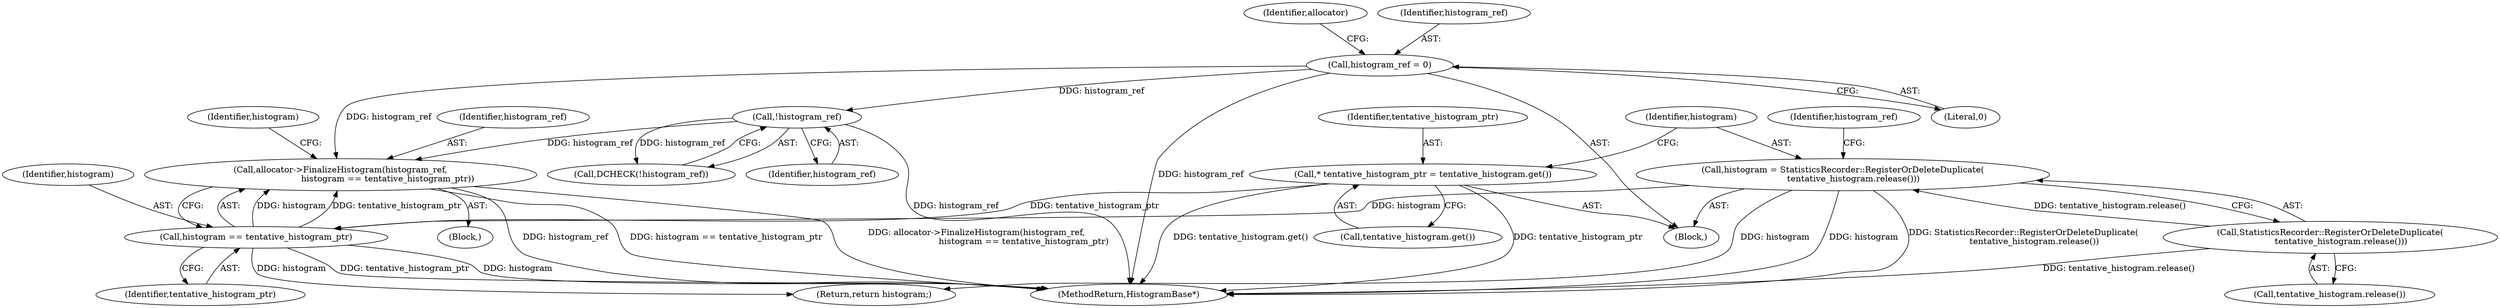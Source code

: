 digraph "0_Chrome_03c2e97746a2c471ae136b0c669f8d0c033fe168_0@API" {
"1000167" [label="(Call,allocator->FinalizeHistogram(histogram_ref,\n                                   histogram == tentative_histogram_ptr))"];
"1000116" [label="(Call,histogram_ref = 0)"];
"1000143" [label="(Call,!histogram_ref)"];
"1000169" [label="(Call,histogram == tentative_histogram_ptr)"];
"1000160" [label="(Call,histogram = StatisticsRecorder::RegisterOrDeleteDuplicate(\n        tentative_histogram.release()))"];
"1000162" [label="(Call,StatisticsRecorder::RegisterOrDeleteDuplicate(\n        tentative_histogram.release()))"];
"1000157" [label="(Call,* tentative_histogram_ptr = tentative_histogram.get())"];
"1000161" [label="(Identifier,histogram)"];
"1000170" [label="(Identifier,histogram)"];
"1000165" [label="(Identifier,histogram_ref)"];
"1000160" [label="(Call,histogram = StatisticsRecorder::RegisterOrDeleteDuplicate(\n        tentative_histogram.release()))"];
"1000159" [label="(Call,tentative_histogram.get())"];
"1000163" [label="(Call,tentative_histogram.release())"];
"1000157" [label="(Call,* tentative_histogram_ptr = tentative_histogram.get())"];
"1000122" [label="(Identifier,allocator)"];
"1000144" [label="(Identifier,histogram_ref)"];
"1000114" [label="(Block,)"];
"1000158" [label="(Identifier,tentative_histogram_ptr)"];
"1000167" [label="(Call,allocator->FinalizeHistogram(histogram_ref,\n                                   histogram == tentative_histogram_ptr))"];
"1000187" [label="(MethodReturn,HistogramBase*)"];
"1000162" [label="(Call,StatisticsRecorder::RegisterOrDeleteDuplicate(\n        tentative_histogram.release()))"];
"1000142" [label="(Call,DCHECK(!histogram_ref))"];
"1000185" [label="(Return,return histogram;)"];
"1000117" [label="(Identifier,histogram_ref)"];
"1000169" [label="(Call,histogram == tentative_histogram_ptr)"];
"1000143" [label="(Call,!histogram_ref)"];
"1000116" [label="(Call,histogram_ref = 0)"];
"1000171" [label="(Identifier,tentative_histogram_ptr)"];
"1000168" [label="(Identifier,histogram_ref)"];
"1000166" [label="(Block,)"];
"1000118" [label="(Literal,0)"];
"1000174" [label="(Identifier,histogram)"];
"1000167" -> "1000166"  [label="AST: "];
"1000167" -> "1000169"  [label="CFG: "];
"1000168" -> "1000167"  [label="AST: "];
"1000169" -> "1000167"  [label="AST: "];
"1000174" -> "1000167"  [label="CFG: "];
"1000167" -> "1000187"  [label="DDG: histogram_ref"];
"1000167" -> "1000187"  [label="DDG: histogram == tentative_histogram_ptr"];
"1000167" -> "1000187"  [label="DDG: allocator->FinalizeHistogram(histogram_ref,\n                                   histogram == tentative_histogram_ptr)"];
"1000116" -> "1000167"  [label="DDG: histogram_ref"];
"1000143" -> "1000167"  [label="DDG: histogram_ref"];
"1000169" -> "1000167"  [label="DDG: histogram"];
"1000169" -> "1000167"  [label="DDG: tentative_histogram_ptr"];
"1000116" -> "1000114"  [label="AST: "];
"1000116" -> "1000118"  [label="CFG: "];
"1000117" -> "1000116"  [label="AST: "];
"1000118" -> "1000116"  [label="AST: "];
"1000122" -> "1000116"  [label="CFG: "];
"1000116" -> "1000187"  [label="DDG: histogram_ref"];
"1000116" -> "1000143"  [label="DDG: histogram_ref"];
"1000143" -> "1000142"  [label="AST: "];
"1000143" -> "1000144"  [label="CFG: "];
"1000144" -> "1000143"  [label="AST: "];
"1000142" -> "1000143"  [label="CFG: "];
"1000143" -> "1000187"  [label="DDG: histogram_ref"];
"1000143" -> "1000142"  [label="DDG: histogram_ref"];
"1000169" -> "1000171"  [label="CFG: "];
"1000170" -> "1000169"  [label="AST: "];
"1000171" -> "1000169"  [label="AST: "];
"1000169" -> "1000187"  [label="DDG: tentative_histogram_ptr"];
"1000169" -> "1000187"  [label="DDG: histogram"];
"1000160" -> "1000169"  [label="DDG: histogram"];
"1000157" -> "1000169"  [label="DDG: tentative_histogram_ptr"];
"1000169" -> "1000185"  [label="DDG: histogram"];
"1000160" -> "1000114"  [label="AST: "];
"1000160" -> "1000162"  [label="CFG: "];
"1000161" -> "1000160"  [label="AST: "];
"1000162" -> "1000160"  [label="AST: "];
"1000165" -> "1000160"  [label="CFG: "];
"1000160" -> "1000187"  [label="DDG: StatisticsRecorder::RegisterOrDeleteDuplicate(\n        tentative_histogram.release())"];
"1000160" -> "1000187"  [label="DDG: histogram"];
"1000162" -> "1000160"  [label="DDG: tentative_histogram.release()"];
"1000160" -> "1000185"  [label="DDG: histogram"];
"1000162" -> "1000163"  [label="CFG: "];
"1000163" -> "1000162"  [label="AST: "];
"1000162" -> "1000187"  [label="DDG: tentative_histogram.release()"];
"1000157" -> "1000114"  [label="AST: "];
"1000157" -> "1000159"  [label="CFG: "];
"1000158" -> "1000157"  [label="AST: "];
"1000159" -> "1000157"  [label="AST: "];
"1000161" -> "1000157"  [label="CFG: "];
"1000157" -> "1000187"  [label="DDG: tentative_histogram.get()"];
"1000157" -> "1000187"  [label="DDG: tentative_histogram_ptr"];
}
